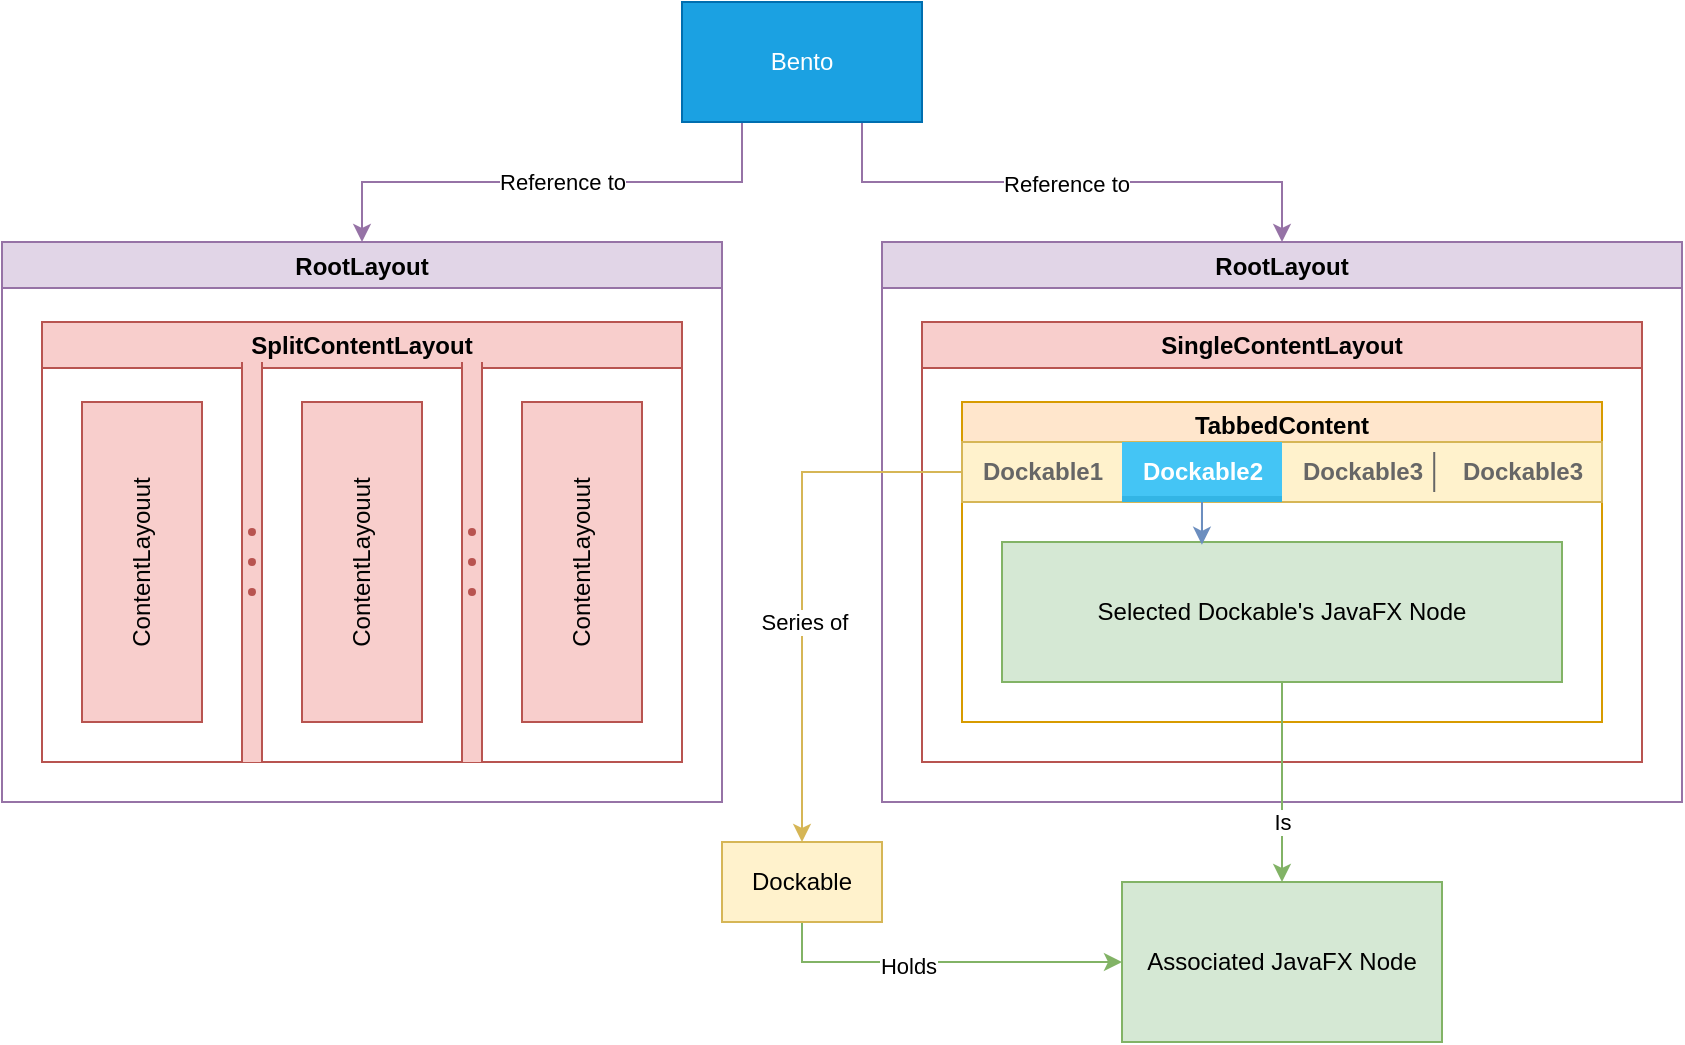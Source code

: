 <mxfile version="26.2.2">
  <diagram name="Page-1" id="dQ3_nkjfHzIPM96NH0KZ">
    <mxGraphModel dx="1428" dy="849" grid="1" gridSize="10" guides="1" tooltips="1" connect="1" arrows="1" fold="1" page="1" pageScale="1" pageWidth="850" pageHeight="1100" math="0" shadow="0">
      <root>
        <mxCell id="0" />
        <mxCell id="1" parent="0" />
        <mxCell id="Pcxero0CiSbf2tbfJ2MJ-2" value="RootLayout" style="swimlane;fillColor=#e1d5e7;strokeColor=#9673a6;" parent="1" vertex="1">
          <mxGeometry x="40" y="160" width="360" height="280" as="geometry" />
        </mxCell>
        <mxCell id="Pcxero0CiSbf2tbfJ2MJ-10" value="SplitContentLayout" style="swimlane;whiteSpace=wrap;html=1;startSize=23;fillColor=#f8cecc;strokeColor=#b85450;" parent="Pcxero0CiSbf2tbfJ2MJ-2" vertex="1">
          <mxGeometry x="20" y="40" width="320" height="220" as="geometry" />
        </mxCell>
        <mxCell id="Pcxero0CiSbf2tbfJ2MJ-13" value="" style="verticalLabelPosition=bottom;shadow=0;dashed=0;align=center;html=1;verticalAlign=top;strokeWidth=1;shape=mxgraph.mockup.forms.splitter;strokeColor=#b85450;direction=north;fillColor=#f8cecc;" parent="Pcxero0CiSbf2tbfJ2MJ-10" vertex="1">
          <mxGeometry x="100" y="20" width="10" height="200" as="geometry" />
        </mxCell>
        <mxCell id="Pcxero0CiSbf2tbfJ2MJ-14" value="" style="verticalLabelPosition=bottom;shadow=0;dashed=0;align=center;html=1;verticalAlign=top;strokeWidth=1;shape=mxgraph.mockup.forms.splitter;strokeColor=#b85450;direction=north;fillColor=#f8cecc;" parent="Pcxero0CiSbf2tbfJ2MJ-10" vertex="1">
          <mxGeometry x="210" y="20" width="10" height="200" as="geometry" />
        </mxCell>
        <mxCell id="Pcxero0CiSbf2tbfJ2MJ-15" value="ContentLayouut" style="rounded=0;whiteSpace=wrap;html=1;direction=west;horizontal=0;fillColor=#f8cecc;strokeColor=#b85450;" parent="Pcxero0CiSbf2tbfJ2MJ-10" vertex="1">
          <mxGeometry x="20" y="40" width="60" height="160" as="geometry" />
        </mxCell>
        <mxCell id="Pcxero0CiSbf2tbfJ2MJ-20" value="ContentLayouut" style="rounded=0;whiteSpace=wrap;html=1;direction=west;horizontal=0;fillColor=#f8cecc;strokeColor=#b85450;" parent="Pcxero0CiSbf2tbfJ2MJ-10" vertex="1">
          <mxGeometry x="130" y="40" width="60" height="160" as="geometry" />
        </mxCell>
        <mxCell id="Pcxero0CiSbf2tbfJ2MJ-21" value="ContentLayouut" style="rounded=0;whiteSpace=wrap;html=1;direction=west;horizontal=0;fillColor=#f8cecc;strokeColor=#b85450;" parent="Pcxero0CiSbf2tbfJ2MJ-10" vertex="1">
          <mxGeometry x="240" y="40" width="60" height="160" as="geometry" />
        </mxCell>
        <mxCell id="Pcxero0CiSbf2tbfJ2MJ-5" style="edgeStyle=orthogonalEdgeStyle;rounded=0;orthogonalLoop=1;jettySize=auto;html=1;exitX=0.25;exitY=1;exitDx=0;exitDy=0;entryX=0.5;entryY=0;entryDx=0;entryDy=0;fillColor=#e1d5e7;strokeColor=#9673a6;" parent="1" source="Pcxero0CiSbf2tbfJ2MJ-3" target="Pcxero0CiSbf2tbfJ2MJ-2" edge="1">
          <mxGeometry relative="1" as="geometry" />
        </mxCell>
        <mxCell id="Pcxero0CiSbf2tbfJ2MJ-9" value="Reference to" style="edgeLabel;html=1;align=center;verticalAlign=middle;resizable=0;points=[];" parent="Pcxero0CiSbf2tbfJ2MJ-5" vertex="1" connectable="0">
          <mxGeometry x="-0.035" relative="1" as="geometry">
            <mxPoint as="offset" />
          </mxGeometry>
        </mxCell>
        <mxCell id="Pcxero0CiSbf2tbfJ2MJ-6" style="edgeStyle=orthogonalEdgeStyle;rounded=0;orthogonalLoop=1;jettySize=auto;html=1;exitX=0.75;exitY=1;exitDx=0;exitDy=0;entryX=0.5;entryY=0;entryDx=0;entryDy=0;fillColor=#e1d5e7;strokeColor=#9673a6;" parent="1" source="Pcxero0CiSbf2tbfJ2MJ-3" target="Pcxero0CiSbf2tbfJ2MJ-4" edge="1">
          <mxGeometry relative="1" as="geometry" />
        </mxCell>
        <mxCell id="Pcxero0CiSbf2tbfJ2MJ-8" value="Reference to" style="edgeLabel;html=1;align=center;verticalAlign=middle;resizable=0;points=[];" parent="Pcxero0CiSbf2tbfJ2MJ-6" vertex="1" connectable="0">
          <mxGeometry x="-0.024" y="-1" relative="1" as="geometry">
            <mxPoint as="offset" />
          </mxGeometry>
        </mxCell>
        <mxCell id="Pcxero0CiSbf2tbfJ2MJ-3" value="Bento" style="rounded=0;whiteSpace=wrap;html=1;fillColor=#1ba1e2;strokeColor=#006EAF;fontColor=#ffffff;" parent="1" vertex="1">
          <mxGeometry x="380" y="40" width="120" height="60" as="geometry" />
        </mxCell>
        <mxCell id="Pcxero0CiSbf2tbfJ2MJ-4" value="RootLayout" style="swimlane;fillColor=#e1d5e7;strokeColor=#9673a6;" parent="1" vertex="1">
          <mxGeometry x="480" y="160" width="400" height="280" as="geometry" />
        </mxCell>
        <mxCell id="Pcxero0CiSbf2tbfJ2MJ-29" value="SingleContentLayout" style="swimlane;whiteSpace=wrap;html=1;startSize=23;fillColor=#f8cecc;strokeColor=#b85450;" parent="Pcxero0CiSbf2tbfJ2MJ-4" vertex="1">
          <mxGeometry x="20" y="40" width="360" height="220" as="geometry" />
        </mxCell>
        <mxCell id="TJQxaR1OiX9fcZ6BzuUq-2" value="TabbedContent" style="swimlane;whiteSpace=wrap;html=1;startSize=23;fillColor=#ffe6cc;strokeColor=#d79b00;" vertex="1" parent="Pcxero0CiSbf2tbfJ2MJ-29">
          <mxGeometry x="20" y="40" width="320" height="160" as="geometry" />
        </mxCell>
        <mxCell id="Pcxero0CiSbf2tbfJ2MJ-22" value="" style="strokeWidth=1;html=1;shadow=0;dashed=0;shape=mxgraph.android.rrect;rSize=0;fillColor=#fff2cc;strokeColor=#d6b656;" parent="TJQxaR1OiX9fcZ6BzuUq-2" vertex="1">
          <mxGeometry y="20" width="320" height="30" as="geometry" />
        </mxCell>
        <mxCell id="Pcxero0CiSbf2tbfJ2MJ-23" value="Dockable1" style="strokeWidth=1;html=1;shadow=0;dashed=0;shape=mxgraph.android.anchor;fontStyle=1;fontColor=#666666;" parent="Pcxero0CiSbf2tbfJ2MJ-22" vertex="1">
          <mxGeometry width="80" height="30" as="geometry" />
        </mxCell>
        <mxCell id="Pcxero0CiSbf2tbfJ2MJ-24" value="Dockable2" style="strokeWidth=1;html=1;shadow=0;dashed=0;shape=mxgraph.android.rrect;rSize=0;fontStyle=1;fillColor=#44c5f5;strokeColor=none;fontColor=#ffffff;" parent="Pcxero0CiSbf2tbfJ2MJ-22" vertex="1">
          <mxGeometry x="80" width="80" height="30" as="geometry" />
        </mxCell>
        <mxCell id="Pcxero0CiSbf2tbfJ2MJ-25" value="" style="strokeWidth=1;html=1;shadow=0;dashed=0;shape=mxgraph.android.rrect;rSize=0;fillColor=#33b5e5;strokeColor=none;" parent="Pcxero0CiSbf2tbfJ2MJ-24" vertex="1">
          <mxGeometry y="27" width="80" height="3" as="geometry" />
        </mxCell>
        <mxCell id="Pcxero0CiSbf2tbfJ2MJ-26" value="Dockable3" style="strokeWidth=1;html=1;shadow=0;dashed=0;shape=mxgraph.android.anchor;fontStyle=1;fontColor=#666666;" parent="Pcxero0CiSbf2tbfJ2MJ-22" vertex="1">
          <mxGeometry x="160" width="80" height="30" as="geometry" />
        </mxCell>
        <mxCell id="Pcxero0CiSbf2tbfJ2MJ-27" value="Dockable3" style="strokeWidth=1;html=1;shadow=0;dashed=0;shape=mxgraph.android.anchor;fontStyle=1;fontColor=#666666;" parent="Pcxero0CiSbf2tbfJ2MJ-22" vertex="1">
          <mxGeometry x="240" width="80" height="30" as="geometry" />
        </mxCell>
        <mxCell id="Pcxero0CiSbf2tbfJ2MJ-28" value="" style="shape=line;strokeColor=#666666;direction=south;" parent="Pcxero0CiSbf2tbfJ2MJ-22" vertex="1">
          <mxGeometry x="227.459" y="5" width="17.297" height="20" as="geometry" />
        </mxCell>
        <mxCell id="Pcxero0CiSbf2tbfJ2MJ-39" value="Selected Dockable&#39;s JavaFX Node" style="rounded=0;whiteSpace=wrap;html=1;direction=west;horizontal=1;fillColor=#d5e8d4;strokeColor=#82b366;" parent="TJQxaR1OiX9fcZ6BzuUq-2" vertex="1">
          <mxGeometry x="20" y="70" width="280" height="70" as="geometry" />
        </mxCell>
        <mxCell id="Pcxero0CiSbf2tbfJ2MJ-40" style="edgeStyle=orthogonalEdgeStyle;rounded=0;orthogonalLoop=1;jettySize=auto;html=1;entryX=0.643;entryY=0.98;entryDx=0;entryDy=0;entryPerimeter=0;fillColor=#dae8fc;strokeColor=#6c8ebf;" parent="TJQxaR1OiX9fcZ6BzuUq-2" source="Pcxero0CiSbf2tbfJ2MJ-24" target="Pcxero0CiSbf2tbfJ2MJ-39" edge="1">
          <mxGeometry relative="1" as="geometry" />
        </mxCell>
        <mxCell id="Pcxero0CiSbf2tbfJ2MJ-37" style="edgeStyle=orthogonalEdgeStyle;rounded=0;orthogonalLoop=1;jettySize=auto;html=1;exitX=0.5;exitY=1;exitDx=0;exitDy=0;entryX=0;entryY=0.5;entryDx=0;entryDy=0;fillColor=#d5e8d4;strokeColor=#82b366;" parent="1" source="Pcxero0CiSbf2tbfJ2MJ-35" target="Pcxero0CiSbf2tbfJ2MJ-36" edge="1">
          <mxGeometry relative="1" as="geometry" />
        </mxCell>
        <mxCell id="Pcxero0CiSbf2tbfJ2MJ-38" value="Holds" style="edgeLabel;html=1;align=center;verticalAlign=middle;resizable=0;points=[];" parent="Pcxero0CiSbf2tbfJ2MJ-37" vertex="1" connectable="0">
          <mxGeometry x="-0.197" y="-2" relative="1" as="geometry">
            <mxPoint as="offset" />
          </mxGeometry>
        </mxCell>
        <mxCell id="Pcxero0CiSbf2tbfJ2MJ-35" value="Dockable" style="rounded=0;whiteSpace=wrap;html=1;fillColor=#fff2cc;strokeColor=#d6b656;" parent="1" vertex="1">
          <mxGeometry x="400" y="460" width="80" height="40" as="geometry" />
        </mxCell>
        <mxCell id="Pcxero0CiSbf2tbfJ2MJ-36" value="Associated JavaFX Node" style="rounded=0;whiteSpace=wrap;html=1;fillColor=#d5e8d4;strokeColor=#82b366;" parent="1" vertex="1">
          <mxGeometry x="600" y="480" width="160" height="80" as="geometry" />
        </mxCell>
        <mxCell id="Pcxero0CiSbf2tbfJ2MJ-46" style="edgeStyle=orthogonalEdgeStyle;rounded=0;orthogonalLoop=1;jettySize=auto;html=1;exitX=0.5;exitY=0;exitDx=0;exitDy=0;entryX=0.5;entryY=0;entryDx=0;entryDy=0;fillColor=#d5e8d4;strokeColor=#82b366;" parent="1" source="Pcxero0CiSbf2tbfJ2MJ-39" target="Pcxero0CiSbf2tbfJ2MJ-36" edge="1">
          <mxGeometry relative="1" as="geometry" />
        </mxCell>
        <mxCell id="Pcxero0CiSbf2tbfJ2MJ-47" value="Is" style="edgeLabel;html=1;align=center;verticalAlign=middle;resizable=0;points=[];" parent="Pcxero0CiSbf2tbfJ2MJ-46" vertex="1" connectable="0">
          <mxGeometry x="0.356" y="-2" relative="1" as="geometry">
            <mxPoint x="2" y="2" as="offset" />
          </mxGeometry>
        </mxCell>
        <mxCell id="Pcxero0CiSbf2tbfJ2MJ-49" style="edgeStyle=orthogonalEdgeStyle;rounded=0;orthogonalLoop=1;jettySize=auto;html=1;entryX=0.5;entryY=0;entryDx=0;entryDy=0;fillColor=#fff2cc;strokeColor=#d6b656;" parent="1" source="Pcxero0CiSbf2tbfJ2MJ-22" target="Pcxero0CiSbf2tbfJ2MJ-35" edge="1">
          <mxGeometry relative="1" as="geometry" />
        </mxCell>
        <mxCell id="Pcxero0CiSbf2tbfJ2MJ-50" value="Series of" style="edgeLabel;html=1;align=center;verticalAlign=middle;resizable=0;points=[];" parent="Pcxero0CiSbf2tbfJ2MJ-49" vertex="1" connectable="0">
          <mxGeometry x="0.169" y="1" relative="1" as="geometry">
            <mxPoint as="offset" />
          </mxGeometry>
        </mxCell>
      </root>
    </mxGraphModel>
  </diagram>
</mxfile>
